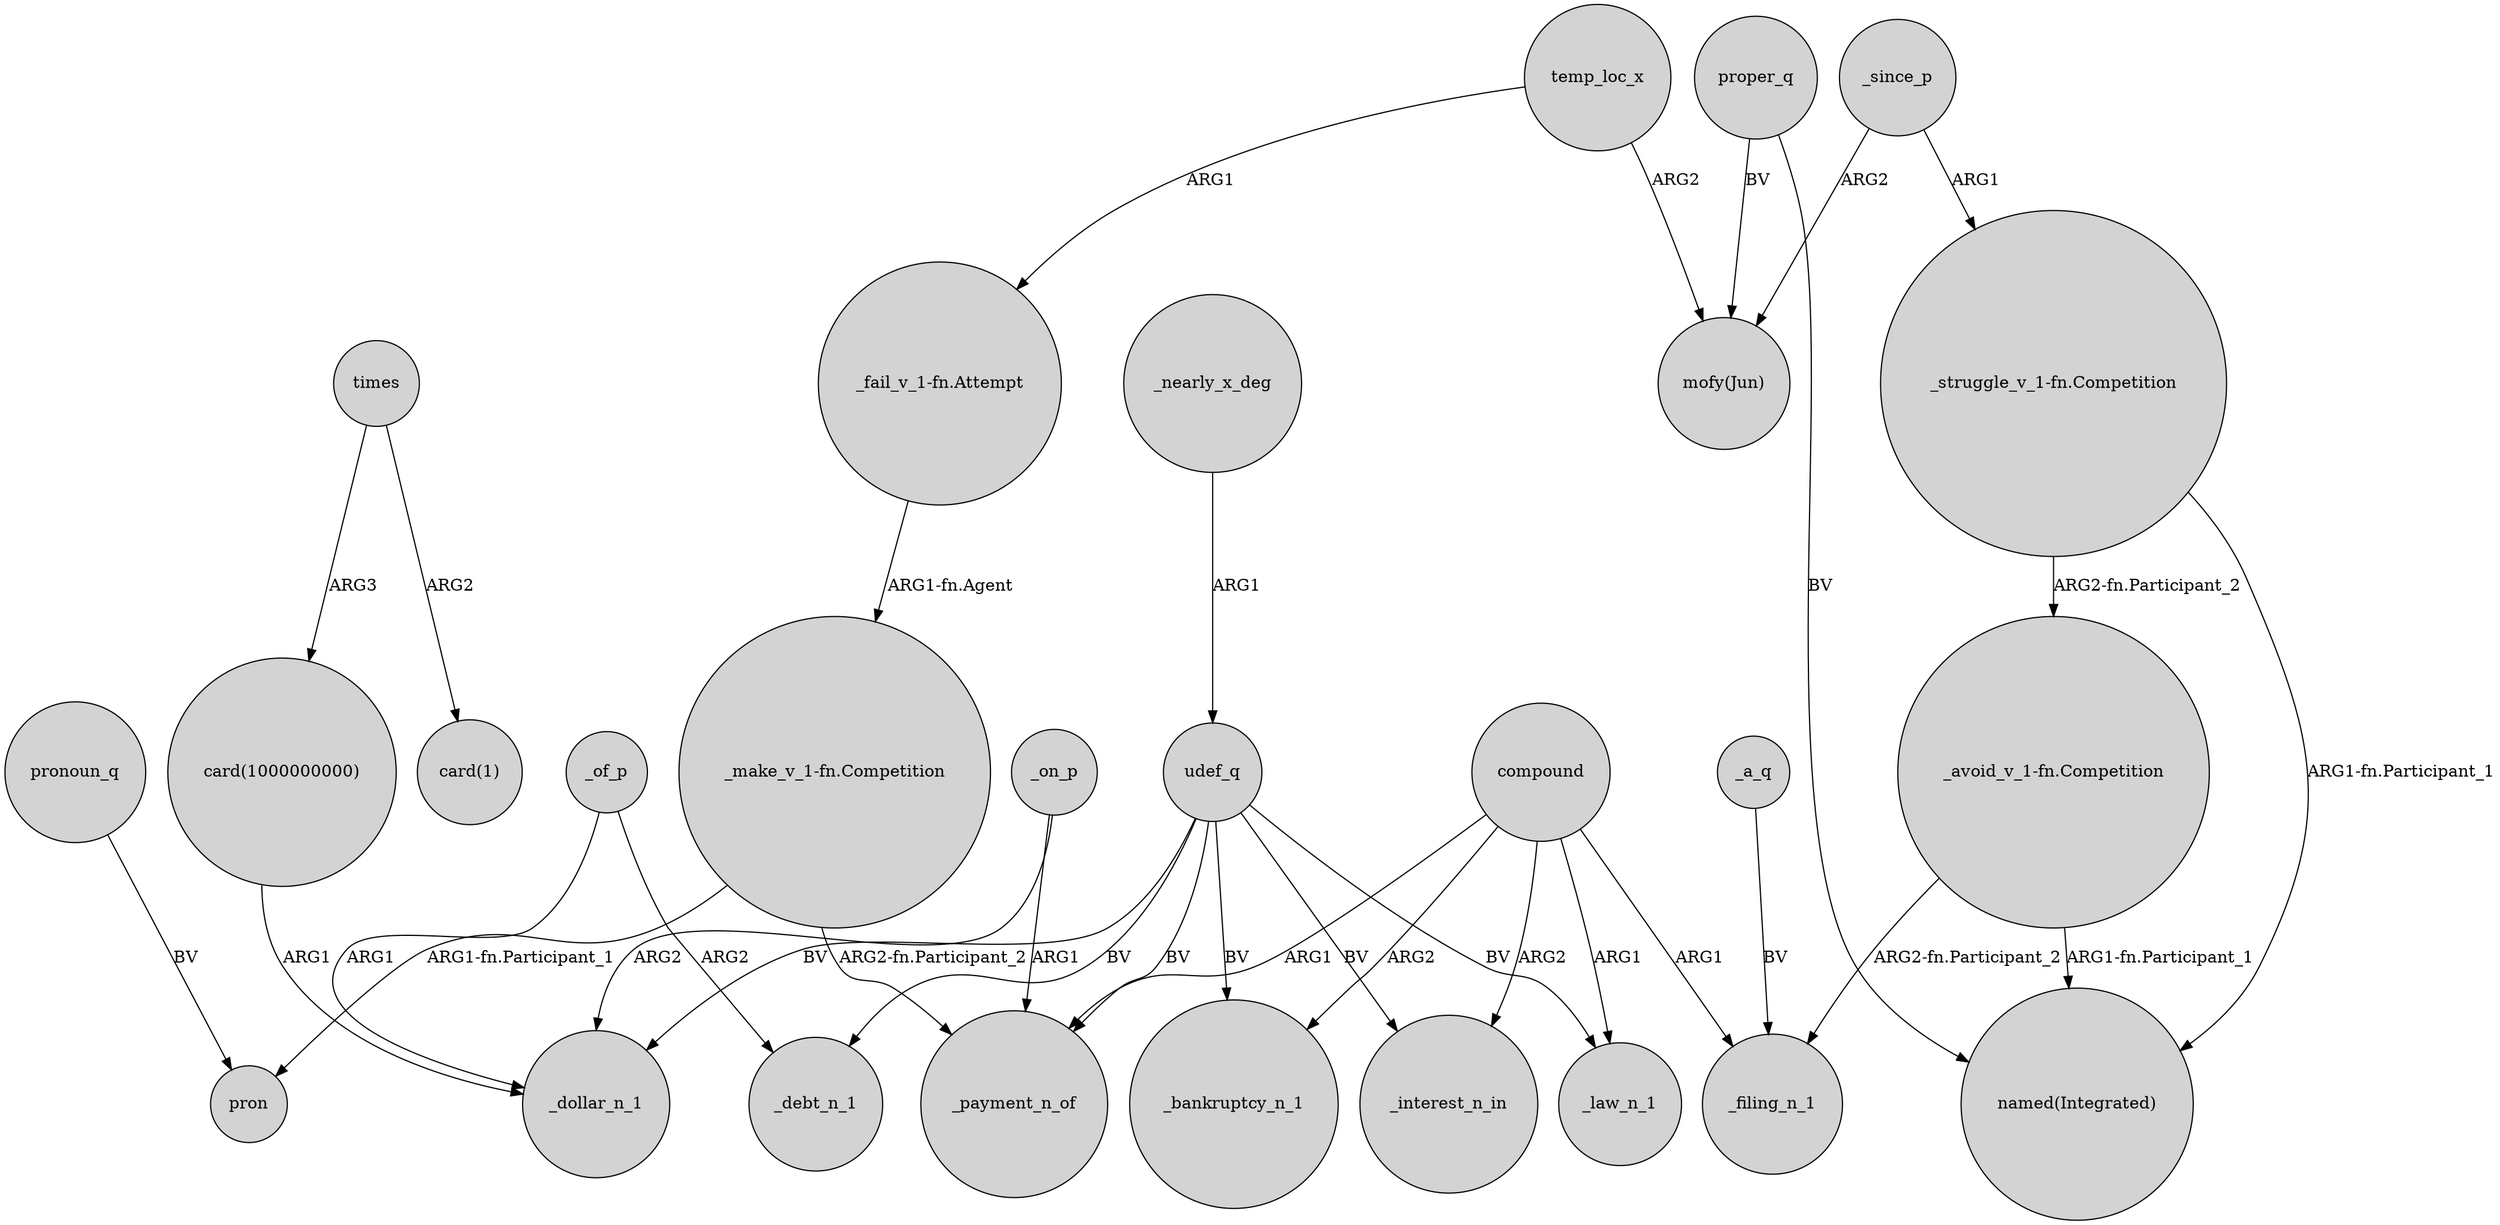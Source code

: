 digraph {
	node [shape=circle style=filled]
	_of_p -> _dollar_n_1 [label=ARG1]
	"card(1000000000)" -> _dollar_n_1 [label=ARG1]
	_of_p -> _debt_n_1 [label=ARG2]
	temp_loc_x -> "_fail_v_1-fn.Attempt" [label=ARG1]
	"_struggle_v_1-fn.Competition" -> "named(Integrated)" [label="ARG1-fn.Participant_1"]
	_since_p -> "_struggle_v_1-fn.Competition" [label=ARG1]
	_on_p -> _payment_n_of [label=ARG1]
	times -> "card(1)" [label=ARG2]
	compound -> _filing_n_1 [label=ARG1]
	proper_q -> "mofy(Jun)" [label=BV]
	compound -> _bankruptcy_n_1 [label=ARG2]
	times -> "card(1000000000)" [label=ARG3]
	_a_q -> _filing_n_1 [label=BV]
	pronoun_q -> pron [label=BV]
	"_avoid_v_1-fn.Competition" -> "named(Integrated)" [label="ARG1-fn.Participant_1"]
	udef_q -> _debt_n_1 [label=BV]
	_since_p -> "mofy(Jun)" [label=ARG2]
	"_make_v_1-fn.Competition" -> pron [label="ARG1-fn.Participant_1"]
	"_struggle_v_1-fn.Competition" -> "_avoid_v_1-fn.Competition" [label="ARG2-fn.Participant_2"]
	proper_q -> "named(Integrated)" [label=BV]
	"_make_v_1-fn.Competition" -> _payment_n_of [label="ARG2-fn.Participant_2"]
	udef_q -> _dollar_n_1 [label=BV]
	"_avoid_v_1-fn.Competition" -> _filing_n_1 [label="ARG2-fn.Participant_2"]
	temp_loc_x -> "mofy(Jun)" [label=ARG2]
	udef_q -> _payment_n_of [label=BV]
	udef_q -> _interest_n_in [label=BV]
	compound -> _law_n_1 [label=ARG1]
	udef_q -> _bankruptcy_n_1 [label=BV]
	udef_q -> _law_n_1 [label=BV]
	compound -> _payment_n_of [label=ARG1]
	_nearly_x_deg -> udef_q [label=ARG1]
	_on_p -> _dollar_n_1 [label=ARG2]
	"_fail_v_1-fn.Attempt" -> "_make_v_1-fn.Competition" [label="ARG1-fn.Agent"]
	compound -> _interest_n_in [label=ARG2]
}
